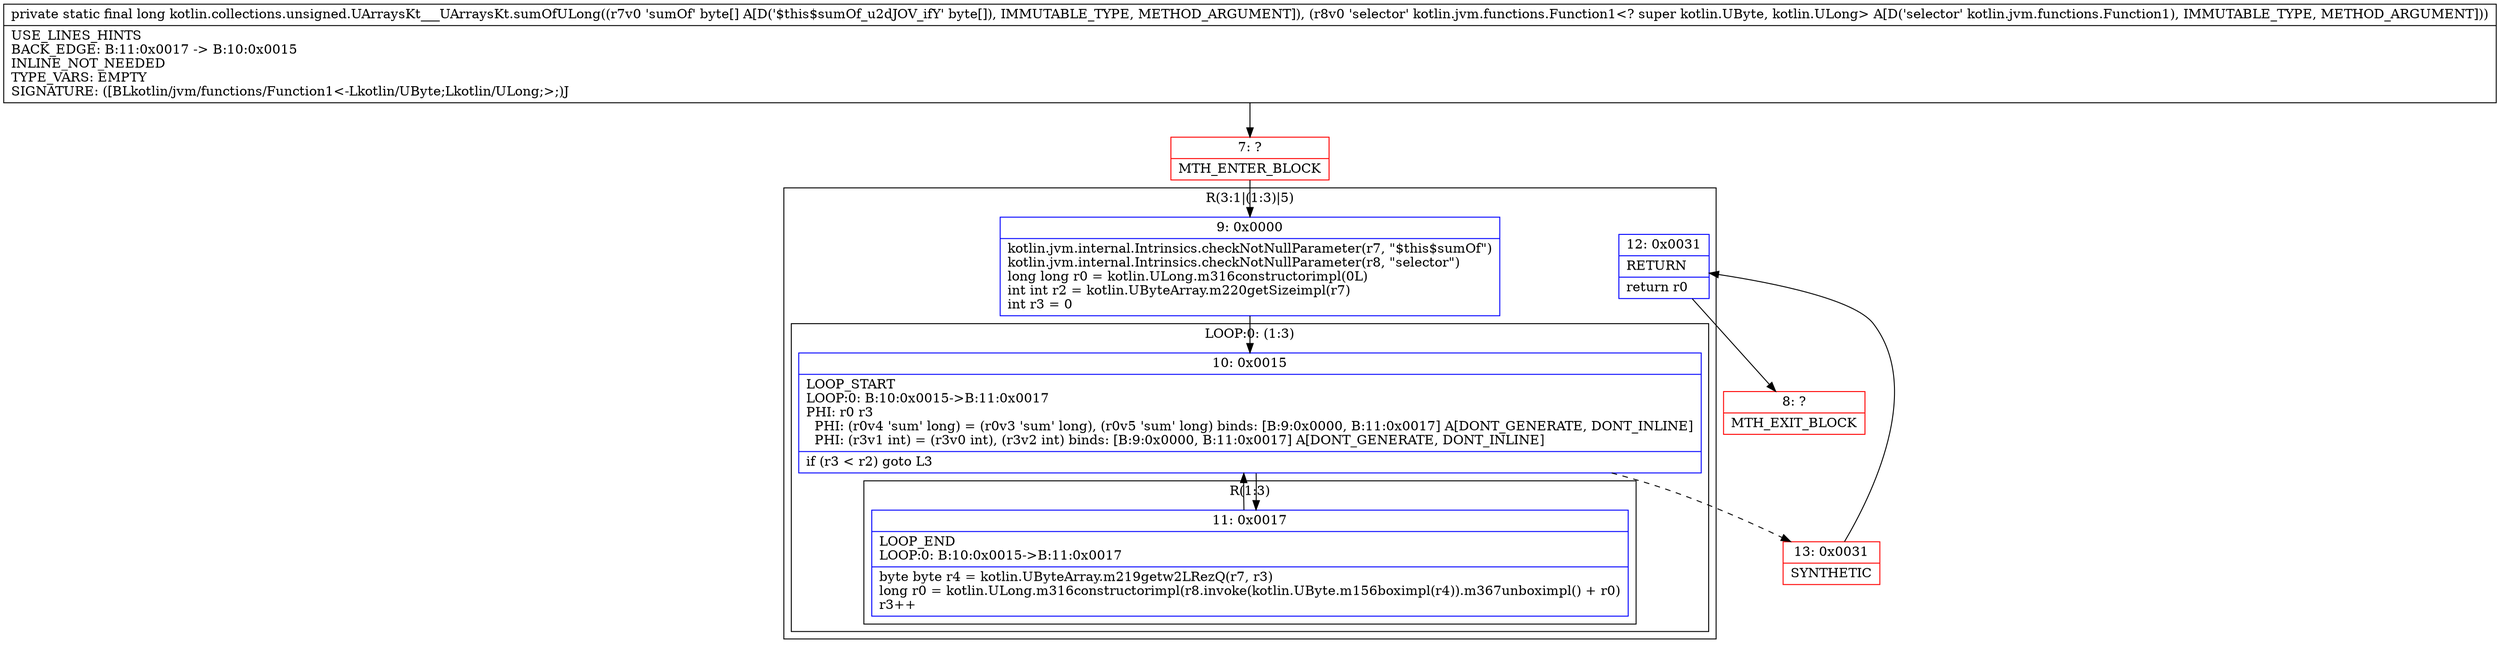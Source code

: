 digraph "CFG forkotlin.collections.unsigned.UArraysKt___UArraysKt.sumOfULong([BLkotlin\/jvm\/functions\/Function1;)J" {
subgraph cluster_Region_1271390997 {
label = "R(3:1|(1:3)|5)";
node [shape=record,color=blue];
Node_9 [shape=record,label="{9\:\ 0x0000|kotlin.jvm.internal.Intrinsics.checkNotNullParameter(r7, \"$this$sumOf\")\lkotlin.jvm.internal.Intrinsics.checkNotNullParameter(r8, \"selector\")\llong long r0 = kotlin.ULong.m316constructorimpl(0L)\lint int r2 = kotlin.UByteArray.m220getSizeimpl(r7)\lint r3 = 0\l}"];
subgraph cluster_LoopRegion_2018056563 {
label = "LOOP:0: (1:3)";
node [shape=record,color=blue];
Node_10 [shape=record,label="{10\:\ 0x0015|LOOP_START\lLOOP:0: B:10:0x0015\-\>B:11:0x0017\lPHI: r0 r3 \l  PHI: (r0v4 'sum' long) = (r0v3 'sum' long), (r0v5 'sum' long) binds: [B:9:0x0000, B:11:0x0017] A[DONT_GENERATE, DONT_INLINE]\l  PHI: (r3v1 int) = (r3v0 int), (r3v2 int) binds: [B:9:0x0000, B:11:0x0017] A[DONT_GENERATE, DONT_INLINE]\l|if (r3 \< r2) goto L3\l}"];
subgraph cluster_Region_2110479480 {
label = "R(1:3)";
node [shape=record,color=blue];
Node_11 [shape=record,label="{11\:\ 0x0017|LOOP_END\lLOOP:0: B:10:0x0015\-\>B:11:0x0017\l|byte byte r4 = kotlin.UByteArray.m219getw2LRezQ(r7, r3)\llong r0 = kotlin.ULong.m316constructorimpl(r8.invoke(kotlin.UByte.m156boximpl(r4)).m367unboximpl() + r0)\lr3++\l}"];
}
}
Node_12 [shape=record,label="{12\:\ 0x0031|RETURN\l|return r0\l}"];
}
Node_7 [shape=record,color=red,label="{7\:\ ?|MTH_ENTER_BLOCK\l}"];
Node_13 [shape=record,color=red,label="{13\:\ 0x0031|SYNTHETIC\l}"];
Node_8 [shape=record,color=red,label="{8\:\ ?|MTH_EXIT_BLOCK\l}"];
MethodNode[shape=record,label="{private static final long kotlin.collections.unsigned.UArraysKt___UArraysKt.sumOfULong((r7v0 'sumOf' byte[] A[D('$this$sumOf_u2dJOV_ifY' byte[]), IMMUTABLE_TYPE, METHOD_ARGUMENT]), (r8v0 'selector' kotlin.jvm.functions.Function1\<? super kotlin.UByte, kotlin.ULong\> A[D('selector' kotlin.jvm.functions.Function1), IMMUTABLE_TYPE, METHOD_ARGUMENT]))  | USE_LINES_HINTS\lBACK_EDGE: B:11:0x0017 \-\> B:10:0x0015\lINLINE_NOT_NEEDED\lTYPE_VARS: EMPTY\lSIGNATURE: ([BLkotlin\/jvm\/functions\/Function1\<\-Lkotlin\/UByte;Lkotlin\/ULong;\>;)J\l}"];
MethodNode -> Node_7;Node_9 -> Node_10;
Node_10 -> Node_11;
Node_10 -> Node_13[style=dashed];
Node_11 -> Node_10;
Node_12 -> Node_8;
Node_7 -> Node_9;
Node_13 -> Node_12;
}

